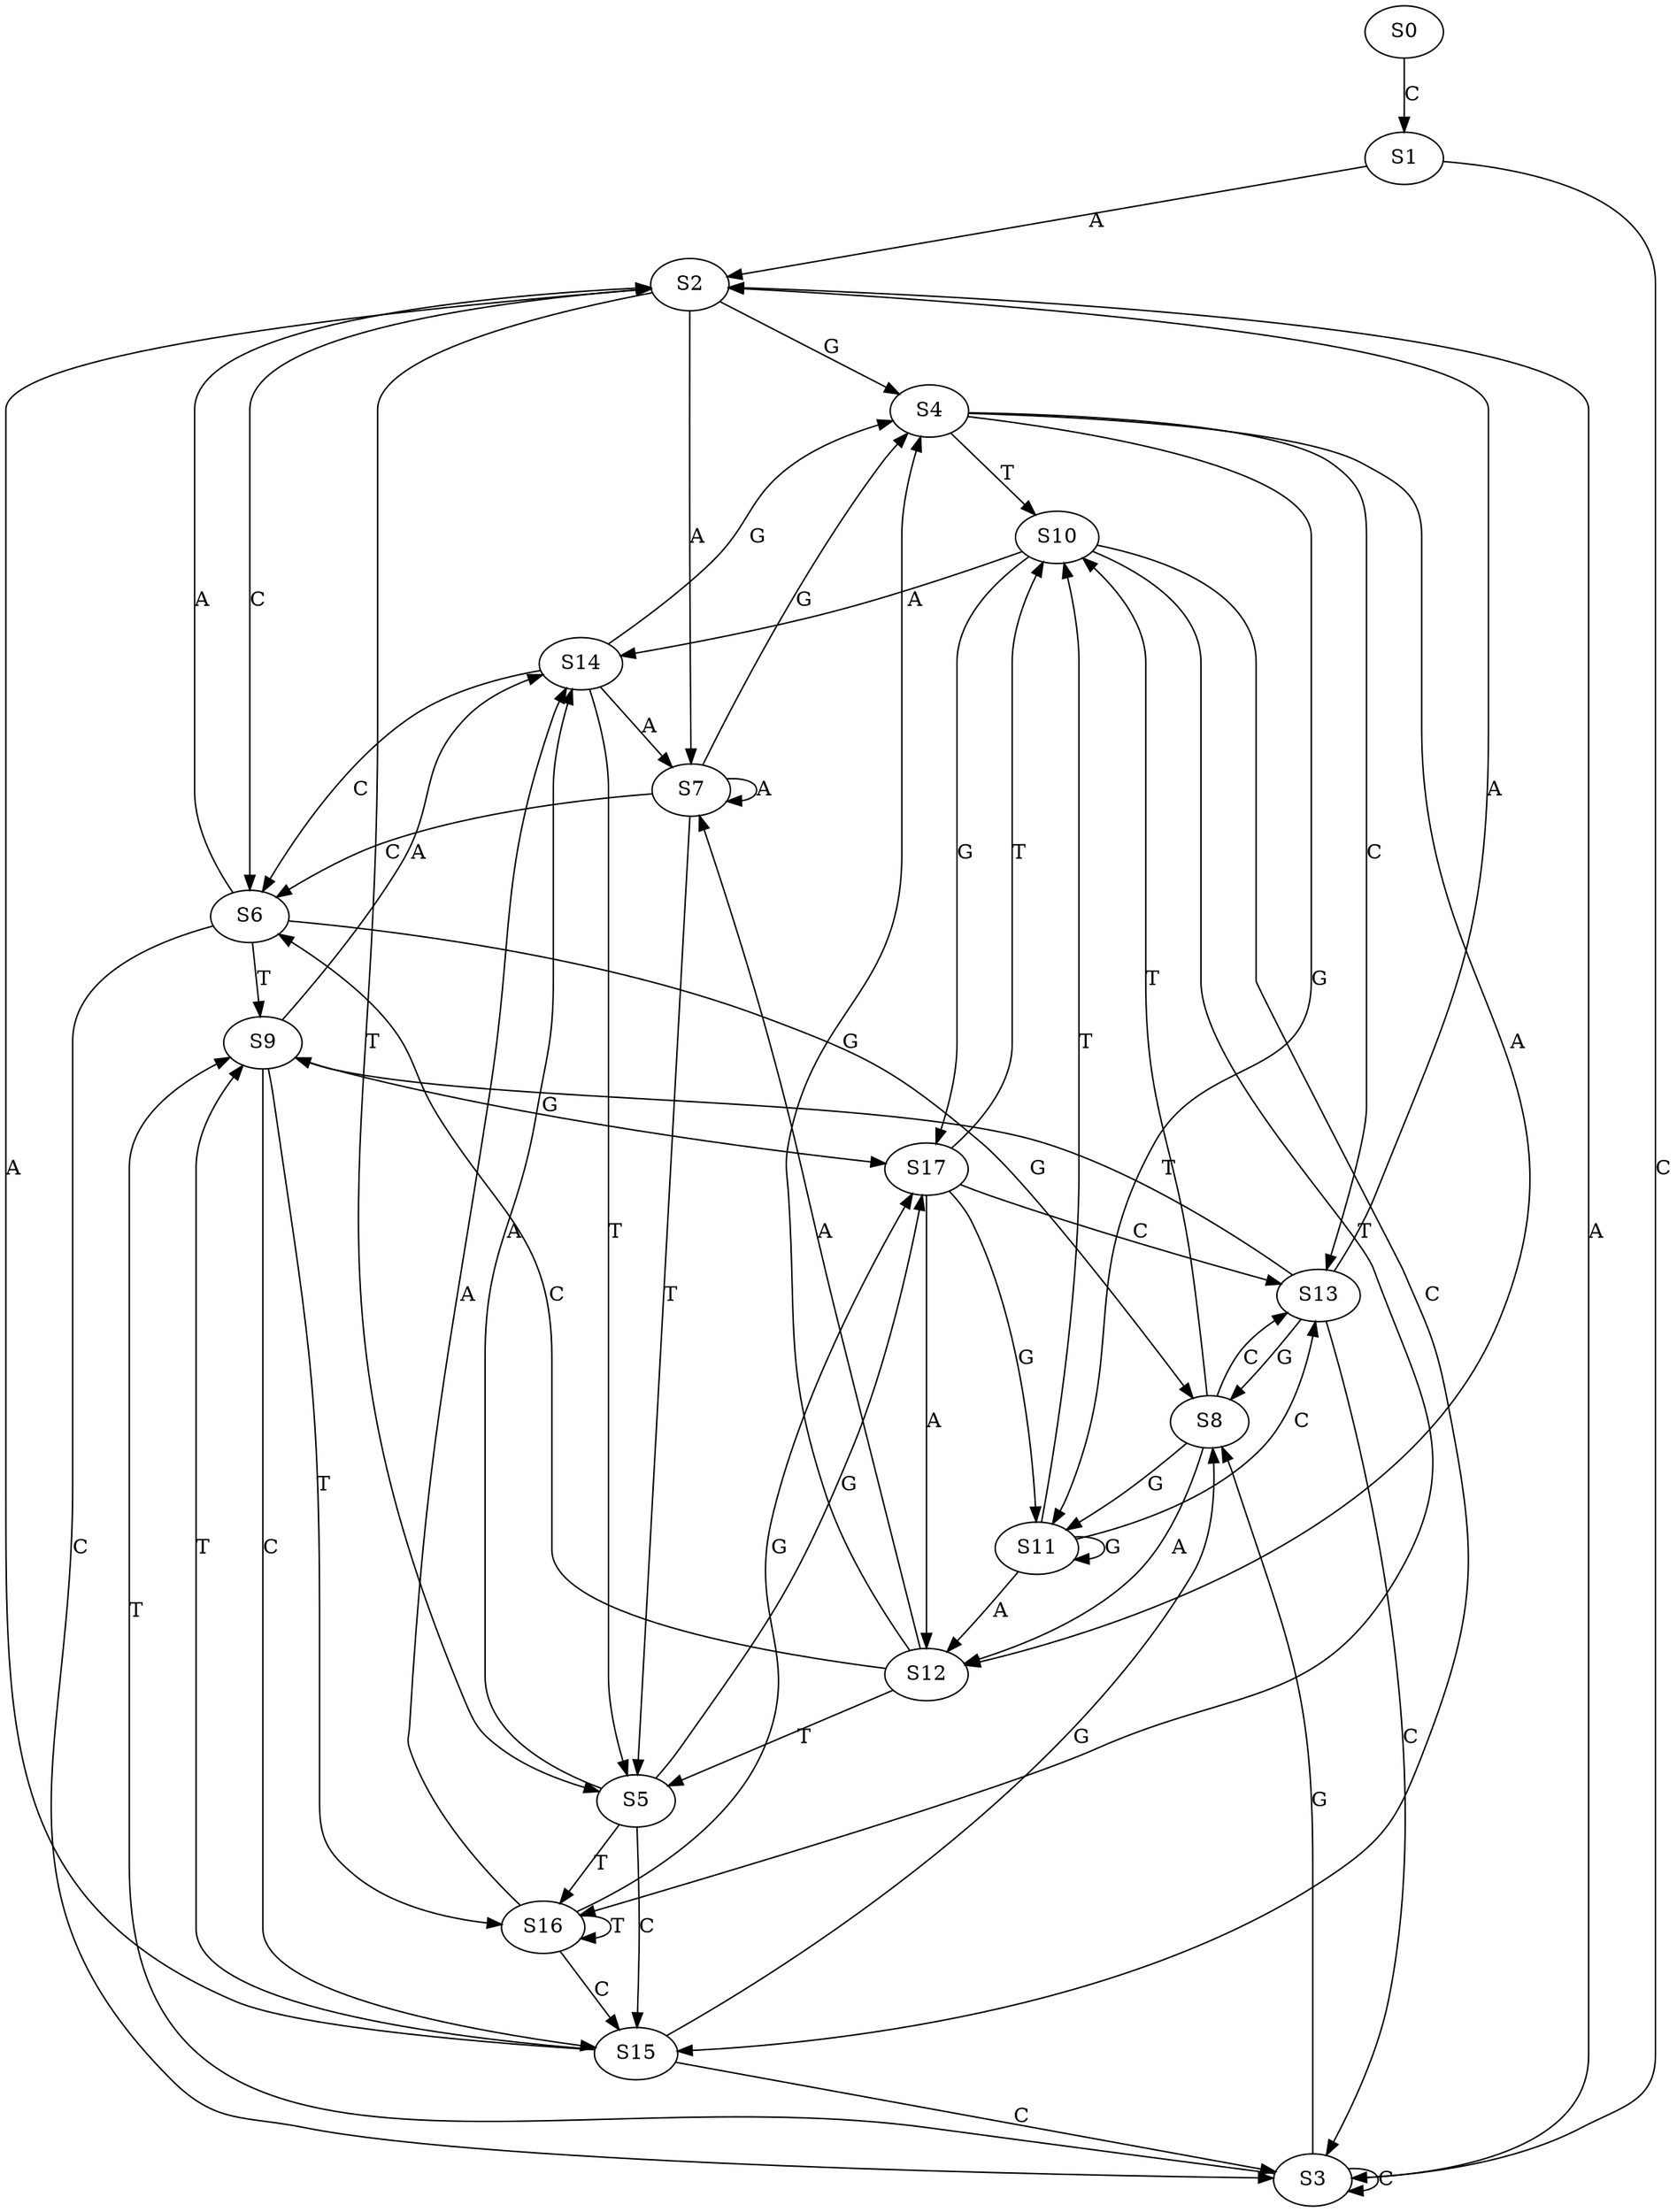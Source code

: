 strict digraph  {
	S0 -> S1 [ label = C ];
	S1 -> S2 [ label = A ];
	S1 -> S3 [ label = C ];
	S2 -> S4 [ label = G ];
	S2 -> S5 [ label = T ];
	S2 -> S6 [ label = C ];
	S2 -> S7 [ label = A ];
	S3 -> S8 [ label = G ];
	S3 -> S3 [ label = C ];
	S3 -> S2 [ label = A ];
	S3 -> S9 [ label = T ];
	S4 -> S10 [ label = T ];
	S4 -> S11 [ label = G ];
	S4 -> S12 [ label = A ];
	S4 -> S13 [ label = C ];
	S5 -> S14 [ label = A ];
	S5 -> S15 [ label = C ];
	S5 -> S16 [ label = T ];
	S5 -> S17 [ label = G ];
	S6 -> S2 [ label = A ];
	S6 -> S9 [ label = T ];
	S6 -> S3 [ label = C ];
	S6 -> S8 [ label = G ];
	S7 -> S5 [ label = T ];
	S7 -> S6 [ label = C ];
	S7 -> S4 [ label = G ];
	S7 -> S7 [ label = A ];
	S8 -> S11 [ label = G ];
	S8 -> S10 [ label = T ];
	S8 -> S12 [ label = A ];
	S8 -> S13 [ label = C ];
	S9 -> S17 [ label = G ];
	S9 -> S15 [ label = C ];
	S9 -> S14 [ label = A ];
	S9 -> S16 [ label = T ];
	S10 -> S14 [ label = A ];
	S10 -> S15 [ label = C ];
	S10 -> S17 [ label = G ];
	S10 -> S16 [ label = T ];
	S11 -> S12 [ label = A ];
	S11 -> S10 [ label = T ];
	S11 -> S11 [ label = G ];
	S11 -> S13 [ label = C ];
	S12 -> S4 [ label = G ];
	S12 -> S7 [ label = A ];
	S12 -> S6 [ label = C ];
	S12 -> S5 [ label = T ];
	S13 -> S3 [ label = C ];
	S13 -> S9 [ label = T ];
	S13 -> S8 [ label = G ];
	S13 -> S2 [ label = A ];
	S14 -> S4 [ label = G ];
	S14 -> S5 [ label = T ];
	S14 -> S7 [ label = A ];
	S14 -> S6 [ label = C ];
	S15 -> S9 [ label = T ];
	S15 -> S8 [ label = G ];
	S15 -> S3 [ label = C ];
	S15 -> S2 [ label = A ];
	S16 -> S15 [ label = C ];
	S16 -> S17 [ label = G ];
	S16 -> S16 [ label = T ];
	S16 -> S14 [ label = A ];
	S17 -> S12 [ label = A ];
	S17 -> S10 [ label = T ];
	S17 -> S13 [ label = C ];
	S17 -> S11 [ label = G ];
}
